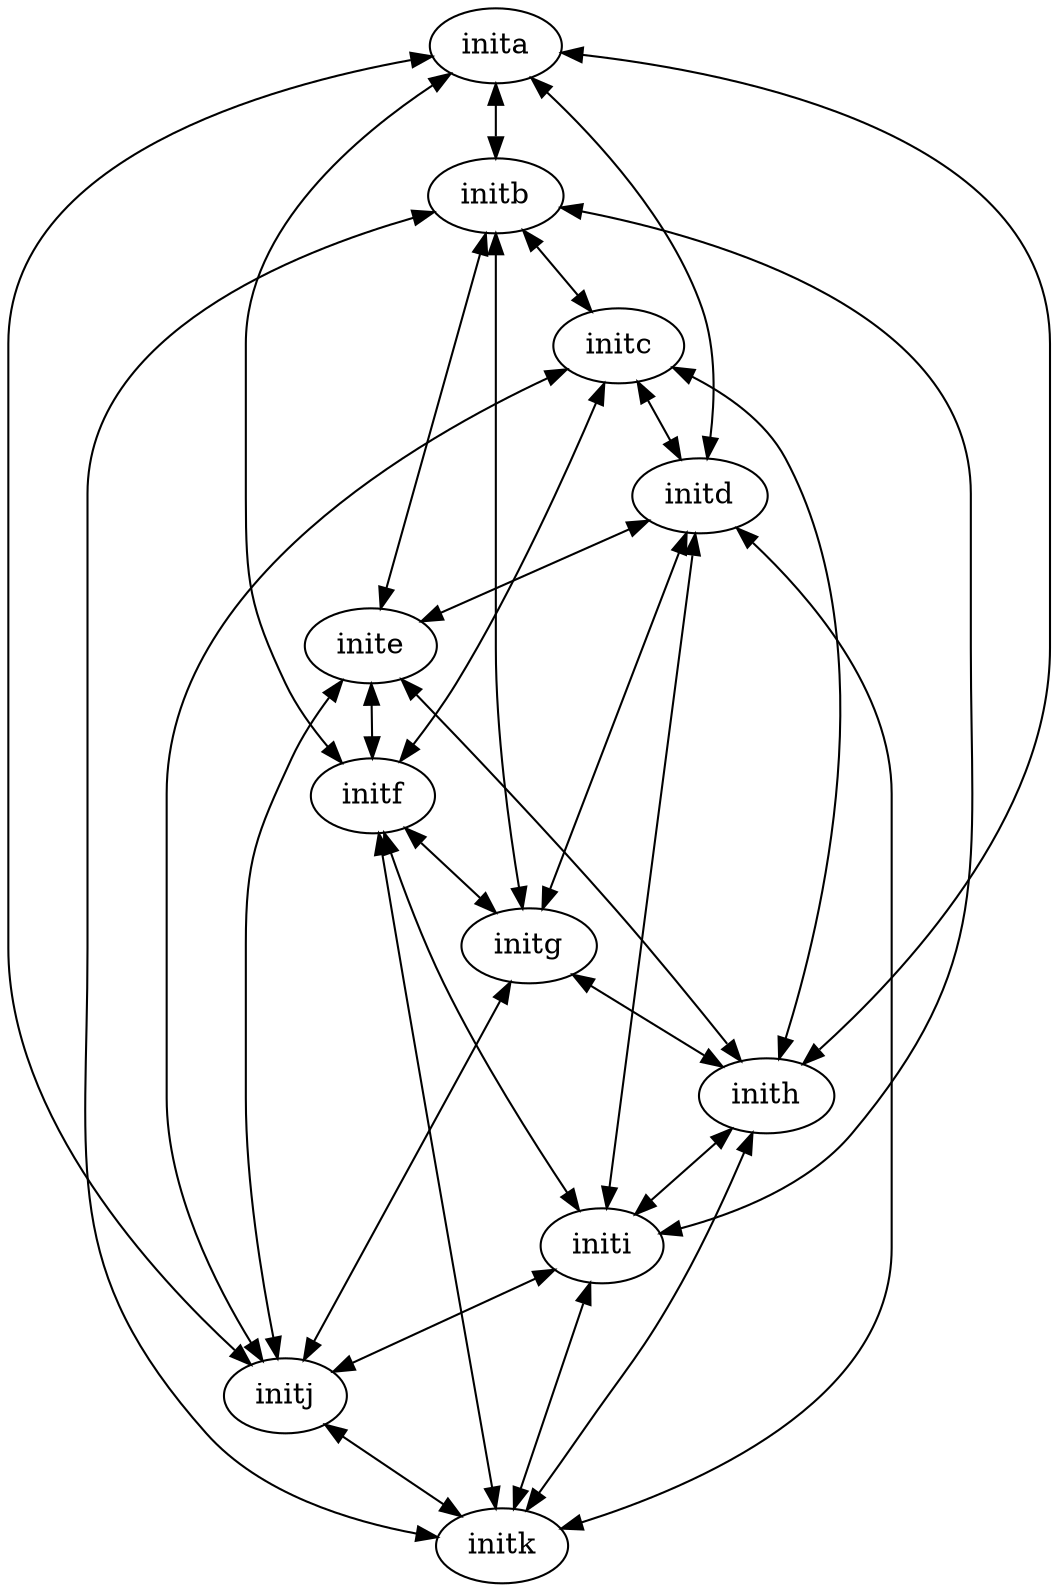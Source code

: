 digraph G
{ 
  inita->initb [dir="both"]
  inita->initd [dir="both"]
  inita->initf [dir="both"]
  inita->inith [dir="both"]
  inita->initj [dir="both"]

  initb->initc [dir="both"]
  initb->inite [dir="both"]
  initb->initg [dir="both"]
  initb->initi [dir="both"]
  initb->initk [dir="both"]

  initc->initd [dir="both"]
  initc->initf [dir="both"]
  initc->inith [dir="both"]
  initc->initj [dir="both"]

  initd->inite [dir="both"]
  initd->initg [dir="both"]
  initd->initi [dir="both"]
  initd->initk [dir="both"]

  inite->initf [dir="both"]
  inite->inith [dir="both"]
  inite->initj [dir="both"]

  initf->initg [dir="both"]
  initf->initi [dir="both"]
  initf->initk [dir="both"]

  initg->inith [dir="both"]
  initg->initj [dir="both"]

  inith->initi [dir="both"]
  inith->initk [dir="both"]

  initi->initj [dir="both"]
  initi->initk [dir="both"]

  initj->initk [dir="both"]
}


